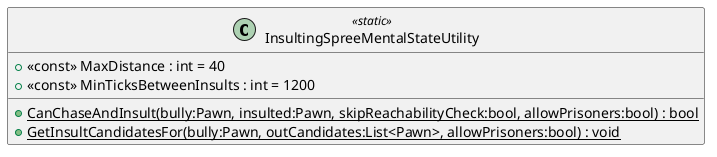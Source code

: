 @startuml
class InsultingSpreeMentalStateUtility <<static>> {
    + <<const>> MaxDistance : int = 40
    + <<const>> MinTicksBetweenInsults : int = 1200
    + {static} CanChaseAndInsult(bully:Pawn, insulted:Pawn, skipReachabilityCheck:bool, allowPrisoners:bool) : bool
    + {static} GetInsultCandidatesFor(bully:Pawn, outCandidates:List<Pawn>, allowPrisoners:bool) : void
}
@enduml
